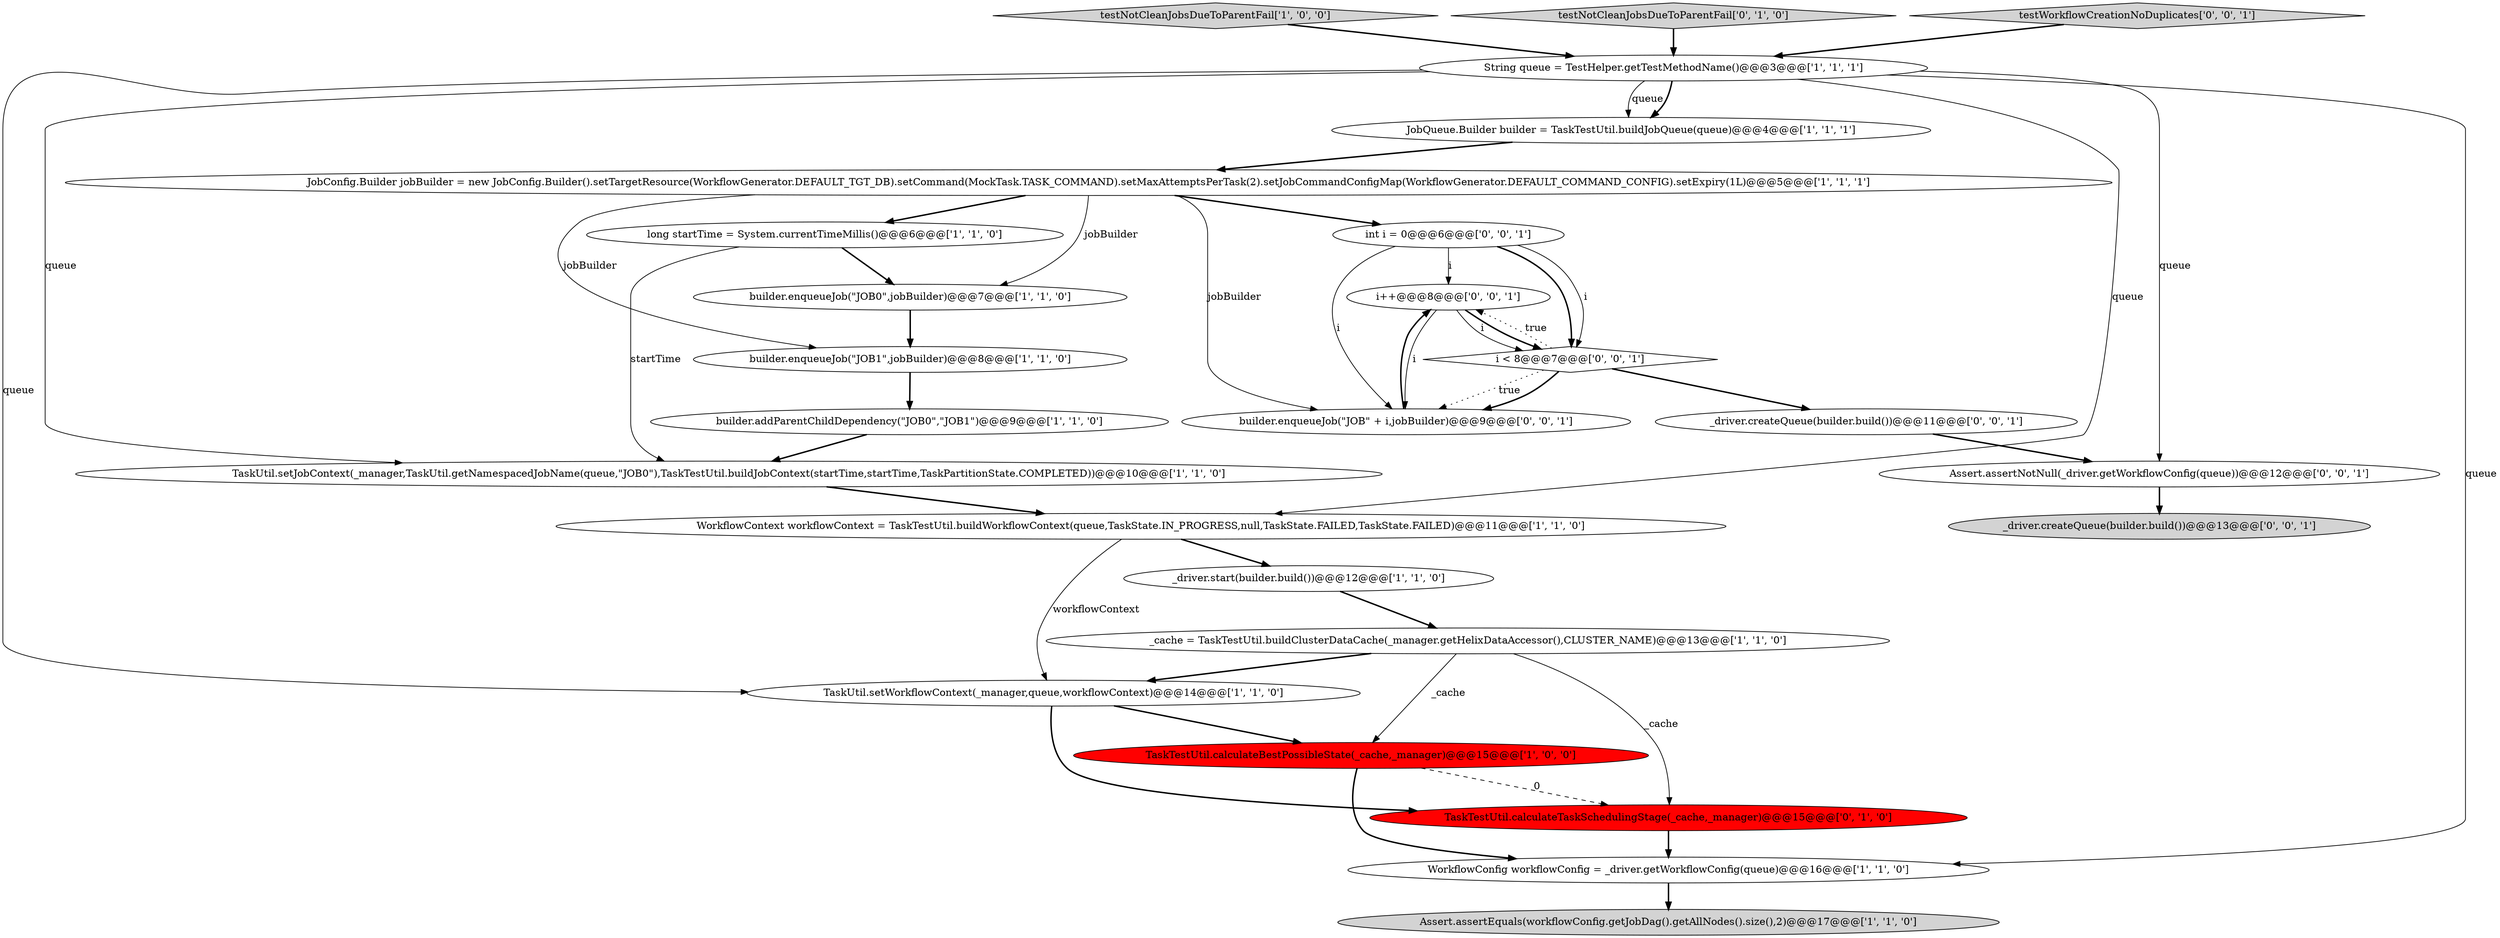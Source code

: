 digraph {
15 [style = filled, label = "_cache = TaskTestUtil.buildClusterDataCache(_manager.getHelixDataAccessor(),CLUSTER_NAME)@@@13@@@['1', '1', '0']", fillcolor = white, shape = ellipse image = "AAA0AAABBB1BBB"];
25 [style = filled, label = "_driver.createQueue(builder.build())@@@13@@@['0', '0', '1']", fillcolor = lightgray, shape = ellipse image = "AAA0AAABBB3BBB"];
6 [style = filled, label = "Assert.assertEquals(workflowConfig.getJobDag().getAllNodes().size(),2)@@@17@@@['1', '1', '0']", fillcolor = lightgray, shape = ellipse image = "AAA0AAABBB1BBB"];
7 [style = filled, label = "testNotCleanJobsDueToParentFail['1', '0', '0']", fillcolor = lightgray, shape = diamond image = "AAA0AAABBB1BBB"];
2 [style = filled, label = "String queue = TestHelper.getTestMethodName()@@@3@@@['1', '1', '1']", fillcolor = white, shape = ellipse image = "AAA0AAABBB1BBB"];
20 [style = filled, label = "i++@@@8@@@['0', '0', '1']", fillcolor = white, shape = ellipse image = "AAA0AAABBB3BBB"];
13 [style = filled, label = "TaskUtil.setJobContext(_manager,TaskUtil.getNamespacedJobName(queue,\"JOB0\"),TaskTestUtil.buildJobContext(startTime,startTime,TaskPartitionState.COMPLETED))@@@10@@@['1', '1', '0']", fillcolor = white, shape = ellipse image = "AAA0AAABBB1BBB"];
4 [style = filled, label = "JobConfig.Builder jobBuilder = new JobConfig.Builder().setTargetResource(WorkflowGenerator.DEFAULT_TGT_DB).setCommand(MockTask.TASK_COMMAND).setMaxAttemptsPerTask(2).setJobCommandConfigMap(WorkflowGenerator.DEFAULT_COMMAND_CONFIG).setExpiry(1L)@@@5@@@['1', '1', '1']", fillcolor = white, shape = ellipse image = "AAA0AAABBB1BBB"];
12 [style = filled, label = "TaskTestUtil.calculateBestPossibleState(_cache,_manager)@@@15@@@['1', '0', '0']", fillcolor = red, shape = ellipse image = "AAA1AAABBB1BBB"];
16 [style = filled, label = "testNotCleanJobsDueToParentFail['0', '1', '0']", fillcolor = lightgray, shape = diamond image = "AAA0AAABBB2BBB"];
19 [style = filled, label = "i < 8@@@7@@@['0', '0', '1']", fillcolor = white, shape = diamond image = "AAA0AAABBB3BBB"];
24 [style = filled, label = "int i = 0@@@6@@@['0', '0', '1']", fillcolor = white, shape = ellipse image = "AAA0AAABBB3BBB"];
10 [style = filled, label = "WorkflowContext workflowContext = TaskTestUtil.buildWorkflowContext(queue,TaskState.IN_PROGRESS,null,TaskState.FAILED,TaskState.FAILED)@@@11@@@['1', '1', '0']", fillcolor = white, shape = ellipse image = "AAA0AAABBB1BBB"];
9 [style = filled, label = "long startTime = System.currentTimeMillis()@@@6@@@['1', '1', '0']", fillcolor = white, shape = ellipse image = "AAA0AAABBB1BBB"];
11 [style = filled, label = "TaskUtil.setWorkflowContext(_manager,queue,workflowContext)@@@14@@@['1', '1', '0']", fillcolor = white, shape = ellipse image = "AAA0AAABBB1BBB"];
14 [style = filled, label = "builder.enqueueJob(\"JOB0\",jobBuilder)@@@7@@@['1', '1', '0']", fillcolor = white, shape = ellipse image = "AAA0AAABBB1BBB"];
21 [style = filled, label = "builder.enqueueJob(\"JOB\" + i,jobBuilder)@@@9@@@['0', '0', '1']", fillcolor = white, shape = ellipse image = "AAA0AAABBB3BBB"];
18 [style = filled, label = "Assert.assertNotNull(_driver.getWorkflowConfig(queue))@@@12@@@['0', '0', '1']", fillcolor = white, shape = ellipse image = "AAA0AAABBB3BBB"];
8 [style = filled, label = "WorkflowConfig workflowConfig = _driver.getWorkflowConfig(queue)@@@16@@@['1', '1', '0']", fillcolor = white, shape = ellipse image = "AAA0AAABBB1BBB"];
0 [style = filled, label = "builder.addParentChildDependency(\"JOB0\",\"JOB1\")@@@9@@@['1', '1', '0']", fillcolor = white, shape = ellipse image = "AAA0AAABBB1BBB"];
17 [style = filled, label = "TaskTestUtil.calculateTaskSchedulingStage(_cache,_manager)@@@15@@@['0', '1', '0']", fillcolor = red, shape = ellipse image = "AAA1AAABBB2BBB"];
22 [style = filled, label = "_driver.createQueue(builder.build())@@@11@@@['0', '0', '1']", fillcolor = white, shape = ellipse image = "AAA0AAABBB3BBB"];
3 [style = filled, label = "builder.enqueueJob(\"JOB1\",jobBuilder)@@@8@@@['1', '1', '0']", fillcolor = white, shape = ellipse image = "AAA0AAABBB1BBB"];
23 [style = filled, label = "testWorkflowCreationNoDuplicates['0', '0', '1']", fillcolor = lightgray, shape = diamond image = "AAA0AAABBB3BBB"];
1 [style = filled, label = "_driver.start(builder.build())@@@12@@@['1', '1', '0']", fillcolor = white, shape = ellipse image = "AAA0AAABBB1BBB"];
5 [style = filled, label = "JobQueue.Builder builder = TaskTestUtil.buildJobQueue(queue)@@@4@@@['1', '1', '1']", fillcolor = white, shape = ellipse image = "AAA0AAABBB1BBB"];
4->9 [style = bold, label=""];
14->3 [style = bold, label=""];
13->10 [style = bold, label=""];
17->8 [style = bold, label=""];
4->24 [style = bold, label=""];
24->19 [style = bold, label=""];
10->11 [style = solid, label="workflowContext"];
0->13 [style = bold, label=""];
4->14 [style = solid, label="jobBuilder"];
20->21 [style = solid, label="i"];
19->20 [style = dotted, label="true"];
1->15 [style = bold, label=""];
4->21 [style = solid, label="jobBuilder"];
24->20 [style = solid, label="i"];
2->10 [style = solid, label="queue"];
12->17 [style = dashed, label="0"];
9->13 [style = solid, label="startTime"];
11->12 [style = bold, label=""];
8->6 [style = bold, label=""];
19->21 [style = dotted, label="true"];
20->19 [style = solid, label="i"];
16->2 [style = bold, label=""];
3->0 [style = bold, label=""];
15->17 [style = solid, label="_cache"];
4->3 [style = solid, label="jobBuilder"];
2->13 [style = solid, label="queue"];
2->8 [style = solid, label="queue"];
2->18 [style = solid, label="queue"];
22->18 [style = bold, label=""];
2->11 [style = solid, label="queue"];
21->20 [style = bold, label=""];
15->11 [style = bold, label=""];
15->12 [style = solid, label="_cache"];
12->8 [style = bold, label=""];
24->19 [style = solid, label="i"];
2->5 [style = solid, label="queue"];
7->2 [style = bold, label=""];
5->4 [style = bold, label=""];
9->14 [style = bold, label=""];
18->25 [style = bold, label=""];
11->17 [style = bold, label=""];
23->2 [style = bold, label=""];
20->19 [style = bold, label=""];
10->1 [style = bold, label=""];
19->22 [style = bold, label=""];
24->21 [style = solid, label="i"];
2->5 [style = bold, label=""];
19->21 [style = bold, label=""];
}
